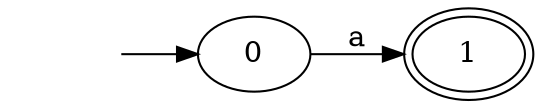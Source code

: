 digraph {
	graph [rankdir=LR]
	inicio [label="" shape=none]
	0
	inicio -> 0
	0 -> 1 [label=a]
	1 [peripheries=2]
}
